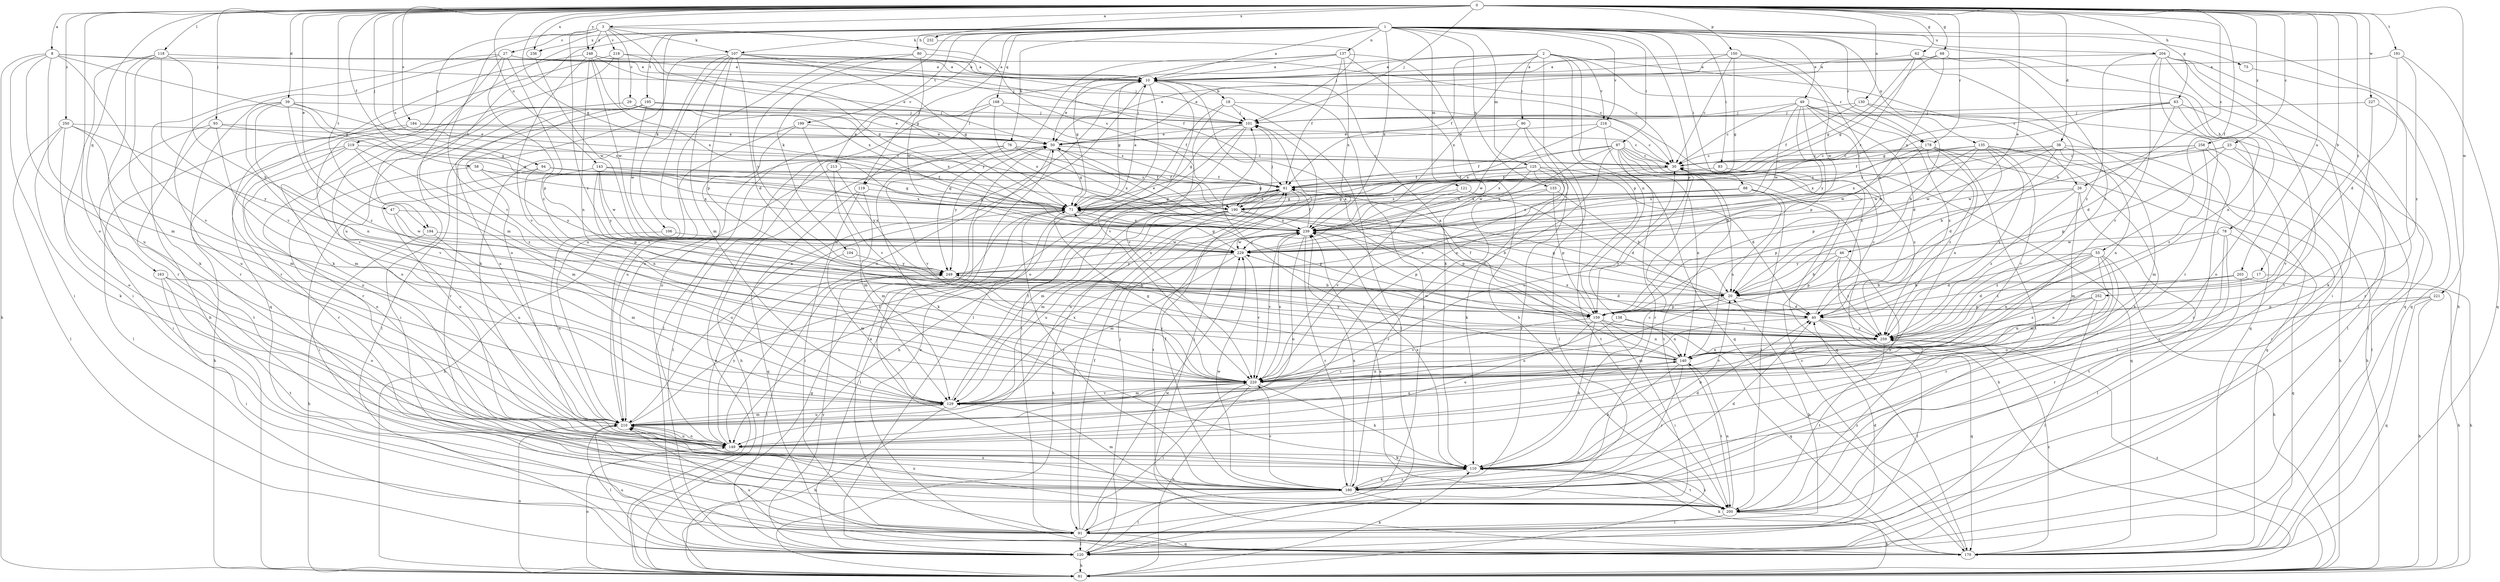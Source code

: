 strict digraph  {
0;
1;
2;
3;
8;
10;
17;
18;
20;
23;
26;
27;
29;
30;
38;
39;
40;
46;
47;
49;
50;
55;
58;
61;
62;
63;
68;
71;
73;
76;
78;
80;
81;
83;
87;
88;
90;
91;
93;
94;
101;
104;
106;
107;
110;
118;
119;
120;
121;
125;
129;
130;
133;
135;
137;
138;
140;
143;
149;
150;
159;
163;
168;
170;
178;
180;
184;
190;
191;
194;
195;
199;
200;
203;
204;
210;
213;
216;
218;
219;
220;
221;
227;
229;
232;
236;
239;
248;
249;
250;
252;
258;
259;
0 -> 3  [label=a];
0 -> 8  [label=a];
0 -> 17  [label=b];
0 -> 23  [label=c];
0 -> 26  [label=c];
0 -> 38  [label=d];
0 -> 39  [label=d];
0 -> 46  [label=e];
0 -> 47  [label=e];
0 -> 55  [label=f];
0 -> 58  [label=f];
0 -> 62  [label=g];
0 -> 63  [label=g];
0 -> 68  [label=g];
0 -> 71  [label=g];
0 -> 93  [label=j];
0 -> 94  [label=j];
0 -> 101  [label=j];
0 -> 118  [label=l];
0 -> 130  [label=n];
0 -> 143  [label=o];
0 -> 149  [label=o];
0 -> 150  [label=p];
0 -> 163  [label=q];
0 -> 178  [label=r];
0 -> 184  [label=s];
0 -> 190  [label=s];
0 -> 191  [label=t];
0 -> 194  [label=t];
0 -> 203  [label=u];
0 -> 221  [label=w];
0 -> 227  [label=w];
0 -> 232  [label=x];
0 -> 236  [label=x];
0 -> 248  [label=y];
0 -> 250  [label=z];
0 -> 252  [label=z];
0 -> 258  [label=z];
1 -> 10  [label=a];
1 -> 49  [label=e];
1 -> 73  [label=h];
1 -> 76  [label=h];
1 -> 78  [label=h];
1 -> 80  [label=h];
1 -> 81  [label=h];
1 -> 83  [label=i];
1 -> 87  [label=i];
1 -> 88  [label=i];
1 -> 104  [label=k];
1 -> 106  [label=k];
1 -> 107  [label=k];
1 -> 119  [label=l];
1 -> 121  [label=m];
1 -> 125  [label=m];
1 -> 133  [label=n];
1 -> 135  [label=n];
1 -> 137  [label=n];
1 -> 159  [label=p];
1 -> 168  [label=q];
1 -> 178  [label=r];
1 -> 194  [label=t];
1 -> 195  [label=t];
1 -> 199  [label=t];
1 -> 204  [label=u];
1 -> 210  [label=u];
1 -> 213  [label=v];
1 -> 216  [label=v];
1 -> 236  [label=x];
1 -> 239  [label=x];
2 -> 10  [label=a];
2 -> 26  [label=c];
2 -> 61  [label=f];
2 -> 90  [label=i];
2 -> 119  [label=l];
2 -> 138  [label=n];
2 -> 149  [label=o];
2 -> 159  [label=p];
2 -> 178  [label=r];
2 -> 216  [label=v];
2 -> 239  [label=x];
3 -> 27  [label=c];
3 -> 29  [label=c];
3 -> 71  [label=g];
3 -> 107  [label=k];
3 -> 190  [label=s];
3 -> 218  [label=v];
3 -> 219  [label=v];
3 -> 220  [label=v];
3 -> 248  [label=y];
3 -> 259  [label=z];
8 -> 10  [label=a];
8 -> 30  [label=c];
8 -> 71  [label=g];
8 -> 81  [label=h];
8 -> 91  [label=i];
8 -> 129  [label=m];
8 -> 210  [label=u];
8 -> 220  [label=v];
10 -> 18  [label=b];
10 -> 50  [label=e];
10 -> 71  [label=g];
10 -> 91  [label=i];
10 -> 120  [label=l];
10 -> 149  [label=o];
10 -> 220  [label=v];
17 -> 20  [label=b];
17 -> 40  [label=d];
17 -> 81  [label=h];
18 -> 101  [label=j];
18 -> 120  [label=l];
18 -> 149  [label=o];
18 -> 220  [label=v];
18 -> 259  [label=z];
20 -> 40  [label=d];
20 -> 50  [label=e];
20 -> 71  [label=g];
20 -> 159  [label=p];
20 -> 210  [label=u];
23 -> 30  [label=c];
23 -> 120  [label=l];
23 -> 159  [label=p];
23 -> 190  [label=s];
23 -> 220  [label=v];
26 -> 129  [label=m];
26 -> 159  [label=p];
26 -> 190  [label=s];
26 -> 200  [label=t];
26 -> 259  [label=z];
27 -> 10  [label=a];
27 -> 30  [label=c];
27 -> 81  [label=h];
27 -> 129  [label=m];
27 -> 159  [label=p];
27 -> 180  [label=r];
27 -> 259  [label=z];
29 -> 50  [label=e];
29 -> 101  [label=j];
29 -> 149  [label=o];
29 -> 180  [label=r];
29 -> 239  [label=x];
30 -> 61  [label=f];
30 -> 200  [label=t];
30 -> 239  [label=x];
38 -> 20  [label=b];
38 -> 30  [label=c];
38 -> 91  [label=i];
38 -> 129  [label=m];
38 -> 140  [label=n];
38 -> 229  [label=w];
38 -> 239  [label=x];
39 -> 71  [label=g];
39 -> 101  [label=j];
39 -> 140  [label=n];
39 -> 190  [label=s];
39 -> 210  [label=u];
39 -> 220  [label=v];
39 -> 259  [label=z];
40 -> 30  [label=c];
40 -> 120  [label=l];
40 -> 129  [label=m];
40 -> 170  [label=q];
40 -> 259  [label=z];
46 -> 20  [label=b];
46 -> 149  [label=o];
46 -> 159  [label=p];
46 -> 249  [label=y];
46 -> 259  [label=z];
47 -> 210  [label=u];
47 -> 229  [label=w];
47 -> 239  [label=x];
49 -> 20  [label=b];
49 -> 30  [label=c];
49 -> 40  [label=d];
49 -> 101  [label=j];
49 -> 159  [label=p];
49 -> 170  [label=q];
49 -> 229  [label=w];
49 -> 249  [label=y];
49 -> 259  [label=z];
50 -> 30  [label=c];
50 -> 71  [label=g];
50 -> 81  [label=h];
50 -> 200  [label=t];
50 -> 249  [label=y];
55 -> 40  [label=d];
55 -> 81  [label=h];
55 -> 129  [label=m];
55 -> 140  [label=n];
55 -> 149  [label=o];
55 -> 180  [label=r];
55 -> 249  [label=y];
55 -> 259  [label=z];
58 -> 61  [label=f];
58 -> 149  [label=o];
58 -> 239  [label=x];
58 -> 249  [label=y];
61 -> 71  [label=g];
61 -> 129  [label=m];
61 -> 190  [label=s];
61 -> 200  [label=t];
61 -> 210  [label=u];
62 -> 10  [label=a];
62 -> 20  [label=b];
62 -> 71  [label=g];
62 -> 239  [label=x];
62 -> 259  [label=z];
63 -> 40  [label=d];
63 -> 71  [label=g];
63 -> 101  [label=j];
63 -> 120  [label=l];
63 -> 149  [label=o];
63 -> 190  [label=s];
68 -> 10  [label=a];
68 -> 50  [label=e];
68 -> 71  [label=g];
68 -> 140  [label=n];
68 -> 239  [label=x];
71 -> 10  [label=a];
71 -> 20  [label=b];
71 -> 120  [label=l];
71 -> 159  [label=p];
71 -> 180  [label=r];
71 -> 210  [label=u];
71 -> 239  [label=x];
73 -> 170  [label=q];
76 -> 30  [label=c];
76 -> 110  [label=k];
76 -> 120  [label=l];
76 -> 190  [label=s];
76 -> 220  [label=v];
76 -> 239  [label=x];
78 -> 120  [label=l];
78 -> 170  [label=q];
78 -> 200  [label=t];
78 -> 229  [label=w];
78 -> 259  [label=z];
80 -> 10  [label=a];
80 -> 210  [label=u];
80 -> 229  [label=w];
80 -> 249  [label=y];
81 -> 50  [label=e];
81 -> 71  [label=g];
81 -> 110  [label=k];
81 -> 149  [label=o];
81 -> 210  [label=u];
81 -> 259  [label=z];
83 -> 61  [label=f];
83 -> 170  [label=q];
87 -> 20  [label=b];
87 -> 30  [label=c];
87 -> 61  [label=f];
87 -> 140  [label=n];
87 -> 170  [label=q];
87 -> 180  [label=r];
87 -> 220  [label=v];
87 -> 229  [label=w];
87 -> 239  [label=x];
87 -> 259  [label=z];
88 -> 71  [label=g];
88 -> 81  [label=h];
88 -> 140  [label=n];
88 -> 190  [label=s];
88 -> 200  [label=t];
88 -> 239  [label=x];
90 -> 50  [label=e];
90 -> 120  [label=l];
90 -> 220  [label=v];
90 -> 229  [label=w];
91 -> 20  [label=b];
91 -> 40  [label=d];
91 -> 50  [label=e];
91 -> 61  [label=f];
91 -> 120  [label=l];
91 -> 170  [label=q];
91 -> 229  [label=w];
93 -> 50  [label=e];
93 -> 71  [label=g];
93 -> 91  [label=i];
93 -> 129  [label=m];
93 -> 200  [label=t];
94 -> 61  [label=f];
94 -> 71  [label=g];
94 -> 91  [label=i];
94 -> 140  [label=n];
101 -> 50  [label=e];
101 -> 71  [label=g];
101 -> 81  [label=h];
101 -> 91  [label=i];
104 -> 129  [label=m];
104 -> 249  [label=y];
106 -> 210  [label=u];
106 -> 229  [label=w];
107 -> 10  [label=a];
107 -> 40  [label=d];
107 -> 61  [label=f];
107 -> 71  [label=g];
107 -> 101  [label=j];
107 -> 110  [label=k];
107 -> 129  [label=m];
107 -> 149  [label=o];
107 -> 159  [label=p];
107 -> 210  [label=u];
110 -> 20  [label=b];
110 -> 30  [label=c];
110 -> 40  [label=d];
110 -> 180  [label=r];
110 -> 200  [label=t];
110 -> 239  [label=x];
118 -> 10  [label=a];
118 -> 20  [label=b];
118 -> 91  [label=i];
118 -> 110  [label=k];
118 -> 180  [label=r];
118 -> 220  [label=v];
119 -> 71  [label=g];
119 -> 91  [label=i];
119 -> 129  [label=m];
119 -> 170  [label=q];
120 -> 81  [label=h];
120 -> 101  [label=j];
120 -> 210  [label=u];
120 -> 249  [label=y];
121 -> 40  [label=d];
121 -> 190  [label=s];
121 -> 220  [label=v];
125 -> 40  [label=d];
125 -> 61  [label=f];
125 -> 71  [label=g];
125 -> 110  [label=k];
125 -> 180  [label=r];
125 -> 200  [label=t];
125 -> 239  [label=x];
129 -> 30  [label=c];
129 -> 61  [label=f];
129 -> 81  [label=h];
129 -> 210  [label=u];
129 -> 220  [label=v];
129 -> 239  [label=x];
130 -> 20  [label=b];
130 -> 61  [label=f];
130 -> 101  [label=j];
130 -> 120  [label=l];
133 -> 20  [label=b];
133 -> 71  [label=g];
133 -> 159  [label=p];
133 -> 180  [label=r];
135 -> 30  [label=c];
135 -> 40  [label=d];
135 -> 81  [label=h];
135 -> 110  [label=k];
135 -> 159  [label=p];
135 -> 190  [label=s];
135 -> 220  [label=v];
135 -> 229  [label=w];
135 -> 259  [label=z];
137 -> 10  [label=a];
137 -> 61  [label=f];
137 -> 71  [label=g];
137 -> 81  [label=h];
137 -> 110  [label=k];
137 -> 239  [label=x];
137 -> 249  [label=y];
138 -> 140  [label=n];
138 -> 220  [label=v];
138 -> 259  [label=z];
140 -> 10  [label=a];
140 -> 101  [label=j];
140 -> 110  [label=k];
140 -> 180  [label=r];
140 -> 200  [label=t];
140 -> 210  [label=u];
140 -> 220  [label=v];
143 -> 61  [label=f];
143 -> 71  [label=g];
143 -> 149  [label=o];
143 -> 159  [label=p];
143 -> 229  [label=w];
143 -> 239  [label=x];
143 -> 249  [label=y];
149 -> 10  [label=a];
149 -> 110  [label=k];
149 -> 210  [label=u];
149 -> 249  [label=y];
150 -> 10  [label=a];
150 -> 20  [label=b];
150 -> 30  [label=c];
150 -> 50  [label=e];
150 -> 71  [label=g];
150 -> 229  [label=w];
159 -> 10  [label=a];
159 -> 61  [label=f];
159 -> 91  [label=i];
159 -> 110  [label=k];
159 -> 140  [label=n];
159 -> 149  [label=o];
159 -> 170  [label=q];
159 -> 220  [label=v];
163 -> 20  [label=b];
163 -> 91  [label=i];
163 -> 149  [label=o];
163 -> 200  [label=t];
168 -> 61  [label=f];
168 -> 101  [label=j];
168 -> 120  [label=l];
168 -> 210  [label=u];
168 -> 239  [label=x];
170 -> 30  [label=c];
170 -> 50  [label=e];
170 -> 101  [label=j];
170 -> 110  [label=k];
170 -> 210  [label=u];
170 -> 259  [label=z];
178 -> 30  [label=c];
178 -> 140  [label=n];
178 -> 170  [label=q];
178 -> 200  [label=t];
178 -> 229  [label=w];
178 -> 239  [label=x];
178 -> 259  [label=z];
180 -> 40  [label=d];
180 -> 61  [label=f];
180 -> 110  [label=k];
180 -> 120  [label=l];
180 -> 129  [label=m];
180 -> 200  [label=t];
180 -> 210  [label=u];
180 -> 220  [label=v];
180 -> 229  [label=w];
180 -> 239  [label=x];
184 -> 30  [label=c];
184 -> 50  [label=e];
184 -> 120  [label=l];
184 -> 220  [label=v];
190 -> 81  [label=h];
190 -> 91  [label=i];
190 -> 101  [label=j];
190 -> 129  [label=m];
190 -> 159  [label=p];
190 -> 210  [label=u];
190 -> 239  [label=x];
191 -> 10  [label=a];
191 -> 40  [label=d];
191 -> 170  [label=q];
191 -> 259  [label=z];
194 -> 81  [label=h];
194 -> 129  [label=m];
194 -> 229  [label=w];
195 -> 91  [label=i];
195 -> 101  [label=j];
195 -> 120  [label=l];
195 -> 180  [label=r];
195 -> 190  [label=s];
195 -> 210  [label=u];
195 -> 229  [label=w];
199 -> 50  [label=e];
199 -> 149  [label=o];
199 -> 210  [label=u];
199 -> 220  [label=v];
200 -> 81  [label=h];
200 -> 91  [label=i];
200 -> 110  [label=k];
200 -> 140  [label=n];
200 -> 210  [label=u];
200 -> 239  [label=x];
200 -> 259  [label=z];
203 -> 20  [label=b];
203 -> 81  [label=h];
203 -> 140  [label=n];
203 -> 180  [label=r];
204 -> 10  [label=a];
204 -> 91  [label=i];
204 -> 120  [label=l];
204 -> 170  [label=q];
204 -> 180  [label=r];
204 -> 200  [label=t];
204 -> 220  [label=v];
204 -> 259  [label=z];
210 -> 61  [label=f];
210 -> 120  [label=l];
210 -> 129  [label=m];
210 -> 149  [label=o];
213 -> 61  [label=f];
213 -> 81  [label=h];
213 -> 129  [label=m];
213 -> 249  [label=y];
216 -> 30  [label=c];
216 -> 50  [label=e];
216 -> 170  [label=q];
216 -> 239  [label=x];
218 -> 10  [label=a];
218 -> 71  [label=g];
218 -> 110  [label=k];
218 -> 170  [label=q];
218 -> 239  [label=x];
219 -> 30  [label=c];
219 -> 81  [label=h];
219 -> 129  [label=m];
219 -> 180  [label=r];
219 -> 210  [label=u];
219 -> 259  [label=z];
220 -> 71  [label=g];
220 -> 81  [label=h];
220 -> 91  [label=i];
220 -> 110  [label=k];
220 -> 129  [label=m];
220 -> 140  [label=n];
220 -> 239  [label=x];
221 -> 81  [label=h];
221 -> 159  [label=p];
221 -> 170  [label=q];
221 -> 220  [label=v];
227 -> 101  [label=j];
227 -> 110  [label=k];
227 -> 180  [label=r];
229 -> 71  [label=g];
229 -> 129  [label=m];
229 -> 220  [label=v];
229 -> 249  [label=y];
232 -> 101  [label=j];
236 -> 229  [label=w];
239 -> 50  [label=e];
239 -> 61  [label=f];
239 -> 149  [label=o];
239 -> 159  [label=p];
239 -> 180  [label=r];
239 -> 220  [label=v];
239 -> 229  [label=w];
248 -> 10  [label=a];
248 -> 50  [label=e];
248 -> 101  [label=j];
248 -> 140  [label=n];
248 -> 180  [label=r];
248 -> 220  [label=v];
248 -> 229  [label=w];
248 -> 239  [label=x];
249 -> 20  [label=b];
249 -> 40  [label=d];
249 -> 120  [label=l];
249 -> 220  [label=v];
249 -> 239  [label=x];
250 -> 50  [label=e];
250 -> 110  [label=k];
250 -> 120  [label=l];
250 -> 129  [label=m];
250 -> 149  [label=o];
250 -> 249  [label=y];
252 -> 120  [label=l];
252 -> 140  [label=n];
252 -> 159  [label=p];
252 -> 259  [label=z];
258 -> 30  [label=c];
258 -> 61  [label=f];
258 -> 81  [label=h];
258 -> 180  [label=r];
258 -> 229  [label=w];
258 -> 259  [label=z];
259 -> 140  [label=n];
259 -> 200  [label=t];
259 -> 220  [label=v];
259 -> 229  [label=w];
259 -> 239  [label=x];
259 -> 249  [label=y];
}

